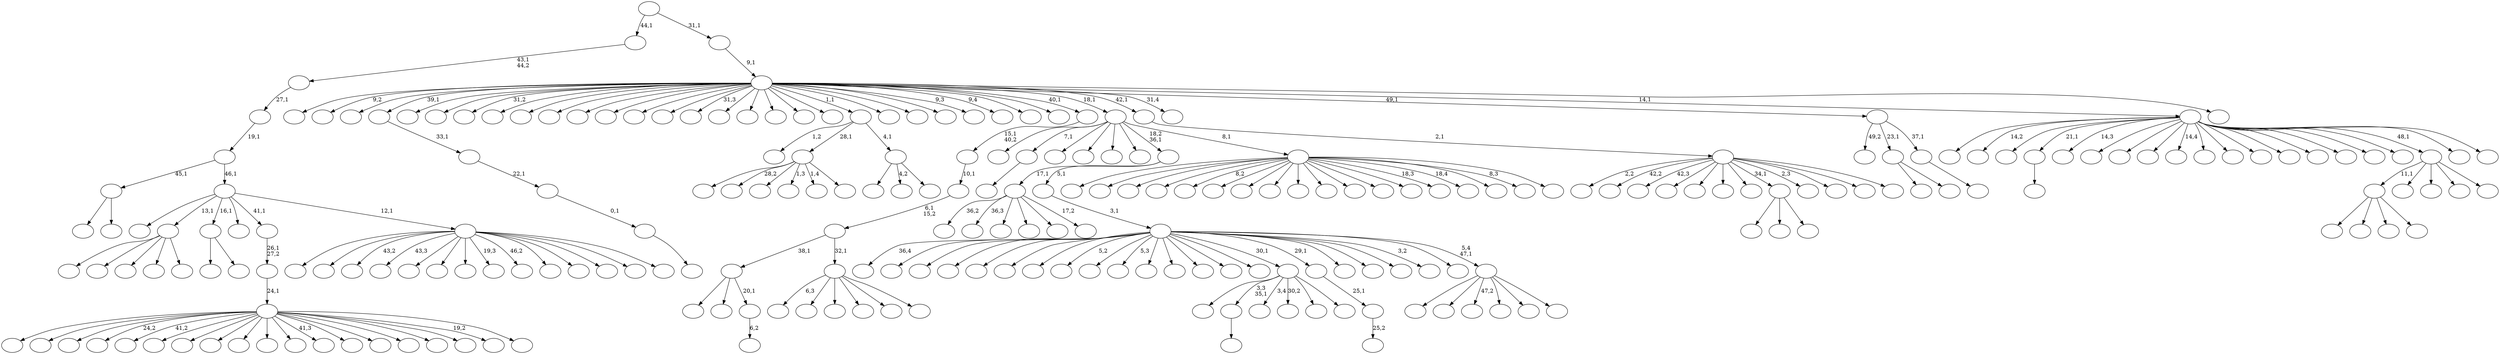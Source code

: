 digraph T {
	250 [label=""]
	249 [label=""]
	248 [label=""]
	247 [label=""]
	246 [label=""]
	245 [label=""]
	244 [label=""]
	243 [label=""]
	242 [label=""]
	241 [label=""]
	240 [label=""]
	239 [label=""]
	238 [label=""]
	237 [label=""]
	236 [label=""]
	235 [label=""]
	234 [label=""]
	233 [label=""]
	232 [label=""]
	231 [label=""]
	230 [label=""]
	229 [label=""]
	228 [label=""]
	227 [label=""]
	226 [label=""]
	225 [label=""]
	224 [label=""]
	223 [label=""]
	222 [label=""]
	221 [label=""]
	220 [label=""]
	219 [label=""]
	218 [label=""]
	217 [label=""]
	216 [label=""]
	215 [label=""]
	214 [label=""]
	213 [label=""]
	212 [label=""]
	211 [label=""]
	210 [label=""]
	209 [label=""]
	208 [label=""]
	207 [label=""]
	206 [label=""]
	205 [label=""]
	204 [label=""]
	203 [label=""]
	202 [label=""]
	201 [label=""]
	200 [label=""]
	199 [label=""]
	198 [label=""]
	197 [label=""]
	196 [label=""]
	195 [label=""]
	194 [label=""]
	193 [label=""]
	192 [label=""]
	191 [label=""]
	190 [label=""]
	189 [label=""]
	188 [label=""]
	187 [label=""]
	186 [label=""]
	185 [label=""]
	184 [label=""]
	183 [label=""]
	182 [label=""]
	181 [label=""]
	180 [label=""]
	179 [label=""]
	178 [label=""]
	177 [label=""]
	176 [label=""]
	175 [label=""]
	174 [label=""]
	173 [label=""]
	172 [label=""]
	171 [label=""]
	170 [label=""]
	169 [label=""]
	168 [label=""]
	167 [label=""]
	166 [label=""]
	165 [label=""]
	164 [label=""]
	163 [label=""]
	162 [label=""]
	161 [label=""]
	160 [label=""]
	159 [label=""]
	158 [label=""]
	157 [label=""]
	156 [label=""]
	155 [label=""]
	154 [label=""]
	153 [label=""]
	152 [label=""]
	151 [label=""]
	150 [label=""]
	149 [label=""]
	148 [label=""]
	147 [label=""]
	146 [label=""]
	145 [label=""]
	144 [label=""]
	143 [label=""]
	142 [label=""]
	141 [label=""]
	140 [label=""]
	139 [label=""]
	138 [label=""]
	137 [label=""]
	136 [label=""]
	135 [label=""]
	134 [label=""]
	133 [label=""]
	132 [label=""]
	131 [label=""]
	130 [label=""]
	129 [label=""]
	128 [label=""]
	127 [label=""]
	126 [label=""]
	125 [label=""]
	124 [label=""]
	123 [label=""]
	122 [label=""]
	121 [label=""]
	120 [label=""]
	119 [label=""]
	118 [label=""]
	117 [label=""]
	116 [label=""]
	115 [label=""]
	114 [label=""]
	113 [label=""]
	112 [label=""]
	111 [label=""]
	110 [label=""]
	109 [label=""]
	108 [label=""]
	107 [label=""]
	106 [label=""]
	105 [label=""]
	104 [label=""]
	103 [label=""]
	102 [label=""]
	101 [label=""]
	100 [label=""]
	99 [label=""]
	98 [label=""]
	97 [label=""]
	96 [label=""]
	95 [label=""]
	94 [label=""]
	93 [label=""]
	92 [label=""]
	91 [label=""]
	90 [label=""]
	89 [label=""]
	88 [label=""]
	87 [label=""]
	86 [label=""]
	85 [label=""]
	84 [label=""]
	83 [label=""]
	82 [label=""]
	81 [label=""]
	80 [label=""]
	79 [label=""]
	78 [label=""]
	77 [label=""]
	76 [label=""]
	75 [label=""]
	74 [label=""]
	73 [label=""]
	72 [label=""]
	71 [label=""]
	70 [label=""]
	69 [label=""]
	68 [label=""]
	67 [label=""]
	66 [label=""]
	65 [label=""]
	64 [label=""]
	63 [label=""]
	62 [label=""]
	61 [label=""]
	60 [label=""]
	59 [label=""]
	58 [label=""]
	57 [label=""]
	56 [label=""]
	55 [label=""]
	54 [label=""]
	53 [label=""]
	52 [label=""]
	51 [label=""]
	50 [label=""]
	49 [label=""]
	48 [label=""]
	47 [label=""]
	46 [label=""]
	45 [label=""]
	44 [label=""]
	43 [label=""]
	42 [label=""]
	41 [label=""]
	40 [label=""]
	39 [label=""]
	38 [label=""]
	37 [label=""]
	36 [label=""]
	35 [label=""]
	34 [label=""]
	33 [label=""]
	32 [label=""]
	31 [label=""]
	30 [label=""]
	29 [label=""]
	28 [label=""]
	27 [label=""]
	26 [label=""]
	25 [label=""]
	24 [label=""]
	23 [label=""]
	22 [label=""]
	21 [label=""]
	20 [label=""]
	19 [label=""]
	18 [label=""]
	17 [label=""]
	16 [label=""]
	15 [label=""]
	14 [label=""]
	13 [label=""]
	12 [label=""]
	11 [label=""]
	10 [label=""]
	9 [label=""]
	8 [label=""]
	7 [label=""]
	6 [label=""]
	5 [label=""]
	4 [label=""]
	3 [label=""]
	2 [label=""]
	1 [label=""]
	0 [label=""]
	238 -> 239 [label=""]
	216 -> 217 [label=""]
	215 -> 216 [label="0,1"]
	214 -> 215 [label="22,1"]
	213 -> 214 [label="33,1"]
	173 -> 225 [label=""]
	173 -> 209 [label=""]
	173 -> 184 [label=""]
	173 -> 174 [label=""]
	162 -> 163 [label=""]
	151 -> 152 [label=""]
	136 -> 234 [label=""]
	136 -> 228 [label=""]
	136 -> 193 [label=""]
	136 -> 148 [label=""]
	136 -> 137 [label=""]
	133 -> 227 [label="36,2"]
	133 -> 221 [label="36,3"]
	133 -> 218 [label=""]
	133 -> 212 [label=""]
	133 -> 179 [label=""]
	133 -> 134 [label="17,2"]
	118 -> 205 [label=""]
	118 -> 197 [label="28,2"]
	118 -> 192 [label=""]
	118 -> 189 [label="1,3"]
	118 -> 127 [label="1,4"]
	118 -> 119 [label=""]
	104 -> 224 [label=""]
	104 -> 105 [label=""]
	98 -> 99 [label="6,2"]
	97 -> 219 [label=""]
	97 -> 141 [label=""]
	97 -> 98 [label="20,1"]
	94 -> 207 [label=""]
	94 -> 153 [label=""]
	94 -> 95 [label=""]
	92 -> 183 [label=""]
	92 -> 129 [label="4,2"]
	92 -> 93 [label=""]
	91 -> 204 [label="1,2"]
	91 -> 118 [label="28,1"]
	91 -> 92 [label="4,1"]
	66 -> 173 [label="11,1"]
	66 -> 165 [label=""]
	66 -> 144 [label=""]
	66 -> 130 [label=""]
	66 -> 67 [label=""]
	63 -> 229 [label=""]
	63 -> 162 [label="3,3\n35,1"]
	63 -> 150 [label="3,4"]
	63 -> 112 [label="30,2"]
	63 -> 74 [label=""]
	63 -> 64 [label=""]
	61 -> 62 [label="25,2"]
	60 -> 61 [label="25,1"]
	45 -> 231 [label=""]
	45 -> 202 [label=""]
	45 -> 186 [label=""]
	45 -> 185 [label="24,2"]
	45 -> 167 [label="41,2"]
	45 -> 159 [label=""]
	45 -> 131 [label=""]
	45 -> 117 [label=""]
	45 -> 108 [label=""]
	45 -> 106 [label=""]
	45 -> 101 [label=""]
	45 -> 100 [label="41,3"]
	45 -> 85 [label=""]
	45 -> 80 [label=""]
	45 -> 72 [label=""]
	45 -> 71 [label=""]
	45 -> 50 [label=""]
	45 -> 49 [label="19,2"]
	45 -> 46 [label=""]
	44 -> 45 [label="24,1"]
	43 -> 44 [label="26,1\n27,2"]
	40 -> 200 [label=""]
	40 -> 41 [label=""]
	36 -> 250 [label="6,3"]
	36 -> 248 [label=""]
	36 -> 245 [label=""]
	36 -> 237 [label=""]
	36 -> 190 [label=""]
	36 -> 37 [label=""]
	35 -> 97 [label="38,1"]
	35 -> 36 [label="32,1"]
	34 -> 35 [label="6,1\n15,2"]
	33 -> 34 [label="10,1"]
	32 -> 33 [label="15,1\n40,2"]
	30 -> 235 [label=""]
	30 -> 226 [label=""]
	30 -> 206 [label="43,2"]
	30 -> 188 [label="43,3"]
	30 -> 176 [label=""]
	30 -> 164 [label=""]
	30 -> 155 [label=""]
	30 -> 138 [label="19,3"]
	30 -> 125 [label="46,2"]
	30 -> 73 [label=""]
	30 -> 70 [label=""]
	30 -> 65 [label=""]
	30 -> 59 [label=""]
	30 -> 31 [label=""]
	29 -> 139 [label=""]
	29 -> 136 [label="13,1"]
	29 -> 104 [label="16,1"]
	29 -> 51 [label=""]
	29 -> 43 [label="41,1"]
	29 -> 30 [label="12,1"]
	28 -> 40 [label="45,1"]
	28 -> 29 [label="46,1"]
	27 -> 28 [label="19,1"]
	26 -> 27 [label="27,1"]
	25 -> 26 [label="43,1\n44,2"]
	21 -> 149 [label=""]
	21 -> 81 [label=""]
	21 -> 69 [label="47,2"]
	21 -> 48 [label=""]
	21 -> 39 [label=""]
	21 -> 22 [label=""]
	20 -> 233 [label="36,4"]
	20 -> 222 [label=""]
	20 -> 199 [label=""]
	20 -> 194 [label=""]
	20 -> 182 [label=""]
	20 -> 171 [label=""]
	20 -> 170 [label=""]
	20 -> 166 [label="5,2"]
	20 -> 157 [label=""]
	20 -> 128 [label="5,3"]
	20 -> 115 [label=""]
	20 -> 114 [label=""]
	20 -> 113 [label=""]
	20 -> 83 [label=""]
	20 -> 76 [label=""]
	20 -> 63 [label="30,1"]
	20 -> 60 [label="29,1"]
	20 -> 58 [label=""]
	20 -> 57 [label=""]
	20 -> 52 [label=""]
	20 -> 47 [label="3,2"]
	20 -> 24 [label=""]
	20 -> 21 [label="5,4\n47,1"]
	19 -> 20 [label="3,1"]
	18 -> 133 [label="17,1"]
	18 -> 19 [label="5,1"]
	16 -> 247 [label=""]
	16 -> 241 [label=""]
	16 -> 232 [label=""]
	16 -> 223 [label=""]
	16 -> 220 [label="8,2"]
	16 -> 201 [label=""]
	16 -> 196 [label=""]
	16 -> 181 [label=""]
	16 -> 158 [label=""]
	16 -> 143 [label=""]
	16 -> 142 [label=""]
	16 -> 135 [label=""]
	16 -> 109 [label=""]
	16 -> 84 [label="18,3"]
	16 -> 79 [label="18,4"]
	16 -> 77 [label=""]
	16 -> 23 [label="8,3"]
	16 -> 17 [label=""]
	15 -> 208 [label=""]
	15 -> 151 [label="7,1"]
	15 -> 126 [label=""]
	15 -> 111 [label=""]
	15 -> 75 [label=""]
	15 -> 56 [label=""]
	15 -> 18 [label="18,2\n36,1"]
	15 -> 16 [label="8,1"]
	13 -> 236 [label="2,2"]
	13 -> 203 [label="42,2"]
	13 -> 191 [label="42,3"]
	13 -> 187 [label=""]
	13 -> 178 [label=""]
	13 -> 168 [label=""]
	13 -> 156 [label=""]
	13 -> 94 [label="34,1"]
	13 -> 82 [label="2,3"]
	13 -> 78 [label=""]
	13 -> 38 [label=""]
	13 -> 14 [label=""]
	12 -> 13 [label="2,1"]
	9 -> 154 [label=""]
	9 -> 10 [label=""]
	7 -> 8 [label=""]
	6 -> 211 [label="49,2"]
	6 -> 9 [label="23,1"]
	6 -> 7 [label="37,1"]
	4 -> 246 [label=""]
	4 -> 243 [label="14,2"]
	4 -> 242 [label=""]
	4 -> 238 [label="21,1"]
	4 -> 230 [label="14,3"]
	4 -> 210 [label=""]
	4 -> 180 [label=""]
	4 -> 160 [label=""]
	4 -> 145 [label="14,4"]
	4 -> 140 [label=""]
	4 -> 124 [label=""]
	4 -> 122 [label=""]
	4 -> 121 [label=""]
	4 -> 120 [label=""]
	4 -> 96 [label=""]
	4 -> 89 [label=""]
	4 -> 87 [label=""]
	4 -> 66 [label="48,1"]
	4 -> 42 [label=""]
	4 -> 5 [label=""]
	2 -> 249 [label=""]
	2 -> 244 [label="9,2"]
	2 -> 240 [label=""]
	2 -> 213 [label="39,1"]
	2 -> 198 [label=""]
	2 -> 195 [label=""]
	2 -> 177 [label="31,2"]
	2 -> 175 [label=""]
	2 -> 172 [label=""]
	2 -> 169 [label=""]
	2 -> 161 [label=""]
	2 -> 147 [label=""]
	2 -> 146 [label=""]
	2 -> 132 [label=""]
	2 -> 123 [label="31,3"]
	2 -> 116 [label=""]
	2 -> 110 [label=""]
	2 -> 107 [label=""]
	2 -> 103 [label=""]
	2 -> 102 [label=""]
	2 -> 91 [label="1,1"]
	2 -> 90 [label=""]
	2 -> 88 [label=""]
	2 -> 86 [label=""]
	2 -> 68 [label="9,3"]
	2 -> 55 [label="9,4"]
	2 -> 54 [label=""]
	2 -> 53 [label=""]
	2 -> 32 [label="40,1"]
	2 -> 15 [label="18,1"]
	2 -> 12 [label="42,1"]
	2 -> 11 [label="31,4"]
	2 -> 6 [label="49,1"]
	2 -> 4 [label="14,1"]
	2 -> 3 [label=""]
	1 -> 2 [label="9,1"]
	0 -> 25 [label="44,1"]
	0 -> 1 [label="31,1"]
}
